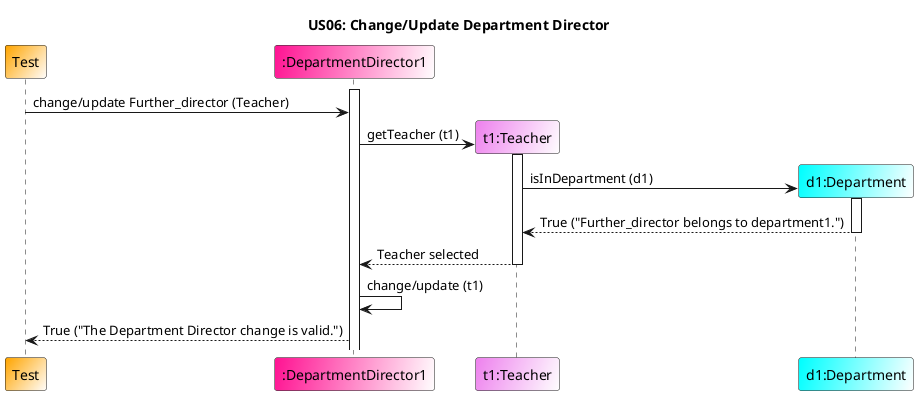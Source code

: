 @startuml
title US06: Change/Update Department Director

participant "Test" as Test #Orange/White

participant ":DepartmentDirector1" as DepartmentDirector #DeepPink/White
activate DepartmentDirector

Test -> DepartmentDirector: change/update Further_director (Teacher)
create "t1:Teacher" as Teacher #Violet/White
DepartmentDirector -> Teacher : getTeacher (t1)
activate Teacher
create "d1:Department" as Department #cyan/White
Teacher -> Department: isInDepartment (d1)
activate Department
Department --> Teacher: True ("Further_director belongs to department1.")
deactivate Department
Teacher --> DepartmentDirector: Teacher selected
deactivate Teacher
DepartmentDirector -> DepartmentDirector: change/update (t1)


DepartmentDirector --> Test: True ("The Department Director change is valid.")

@enduml